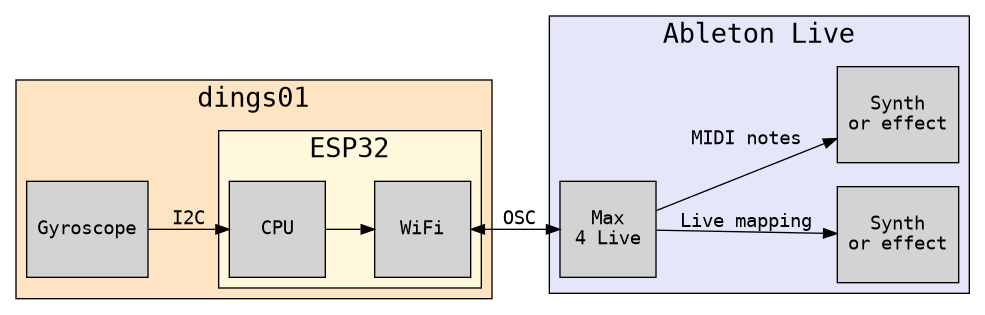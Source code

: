 @startuml

digraph Q {

  rankdir=LR
  node [style=rounded, shape=box, width=1, height=1, style=filled, fontname="Courier"]

  gyro -> cpu [label="I2C", fontname="Courier"]
  cpu -> wifi
  wifi -> m4l [label="OSC" dir=both, fontname="Courier"]
  m4l -> effect [label="Live mapping", fontname="Courier"]
  m4l -> synth [label="MIDI notes", fontname="Courier"]

  subgraph cluster_dings01 {
    fontname="Courier"
    label="dings01"
    bgcolor=bisque
    fontsize="20"

    gyro [label="Gyroscope"];

    subgraph cluster_esp32  {
      label="ESP32"
      fontname="Courier"
      fontsize="20"
      bgcolor=cornsilk

      cpu [label="CPU"];
      wifi  [label="WiFi"];
    }
  }

  subgraph cluster_computer {
      fontname="Courier"
      label="Ableton Live"
      bgcolor=lavender
      fontsize="20"

      m4l [bgcolor=yellow label="Max\n4 Live"];
      effect [label="Synth\nor effect"];
      synth [label="Synth\nor effect"];
  }

}

@enduml